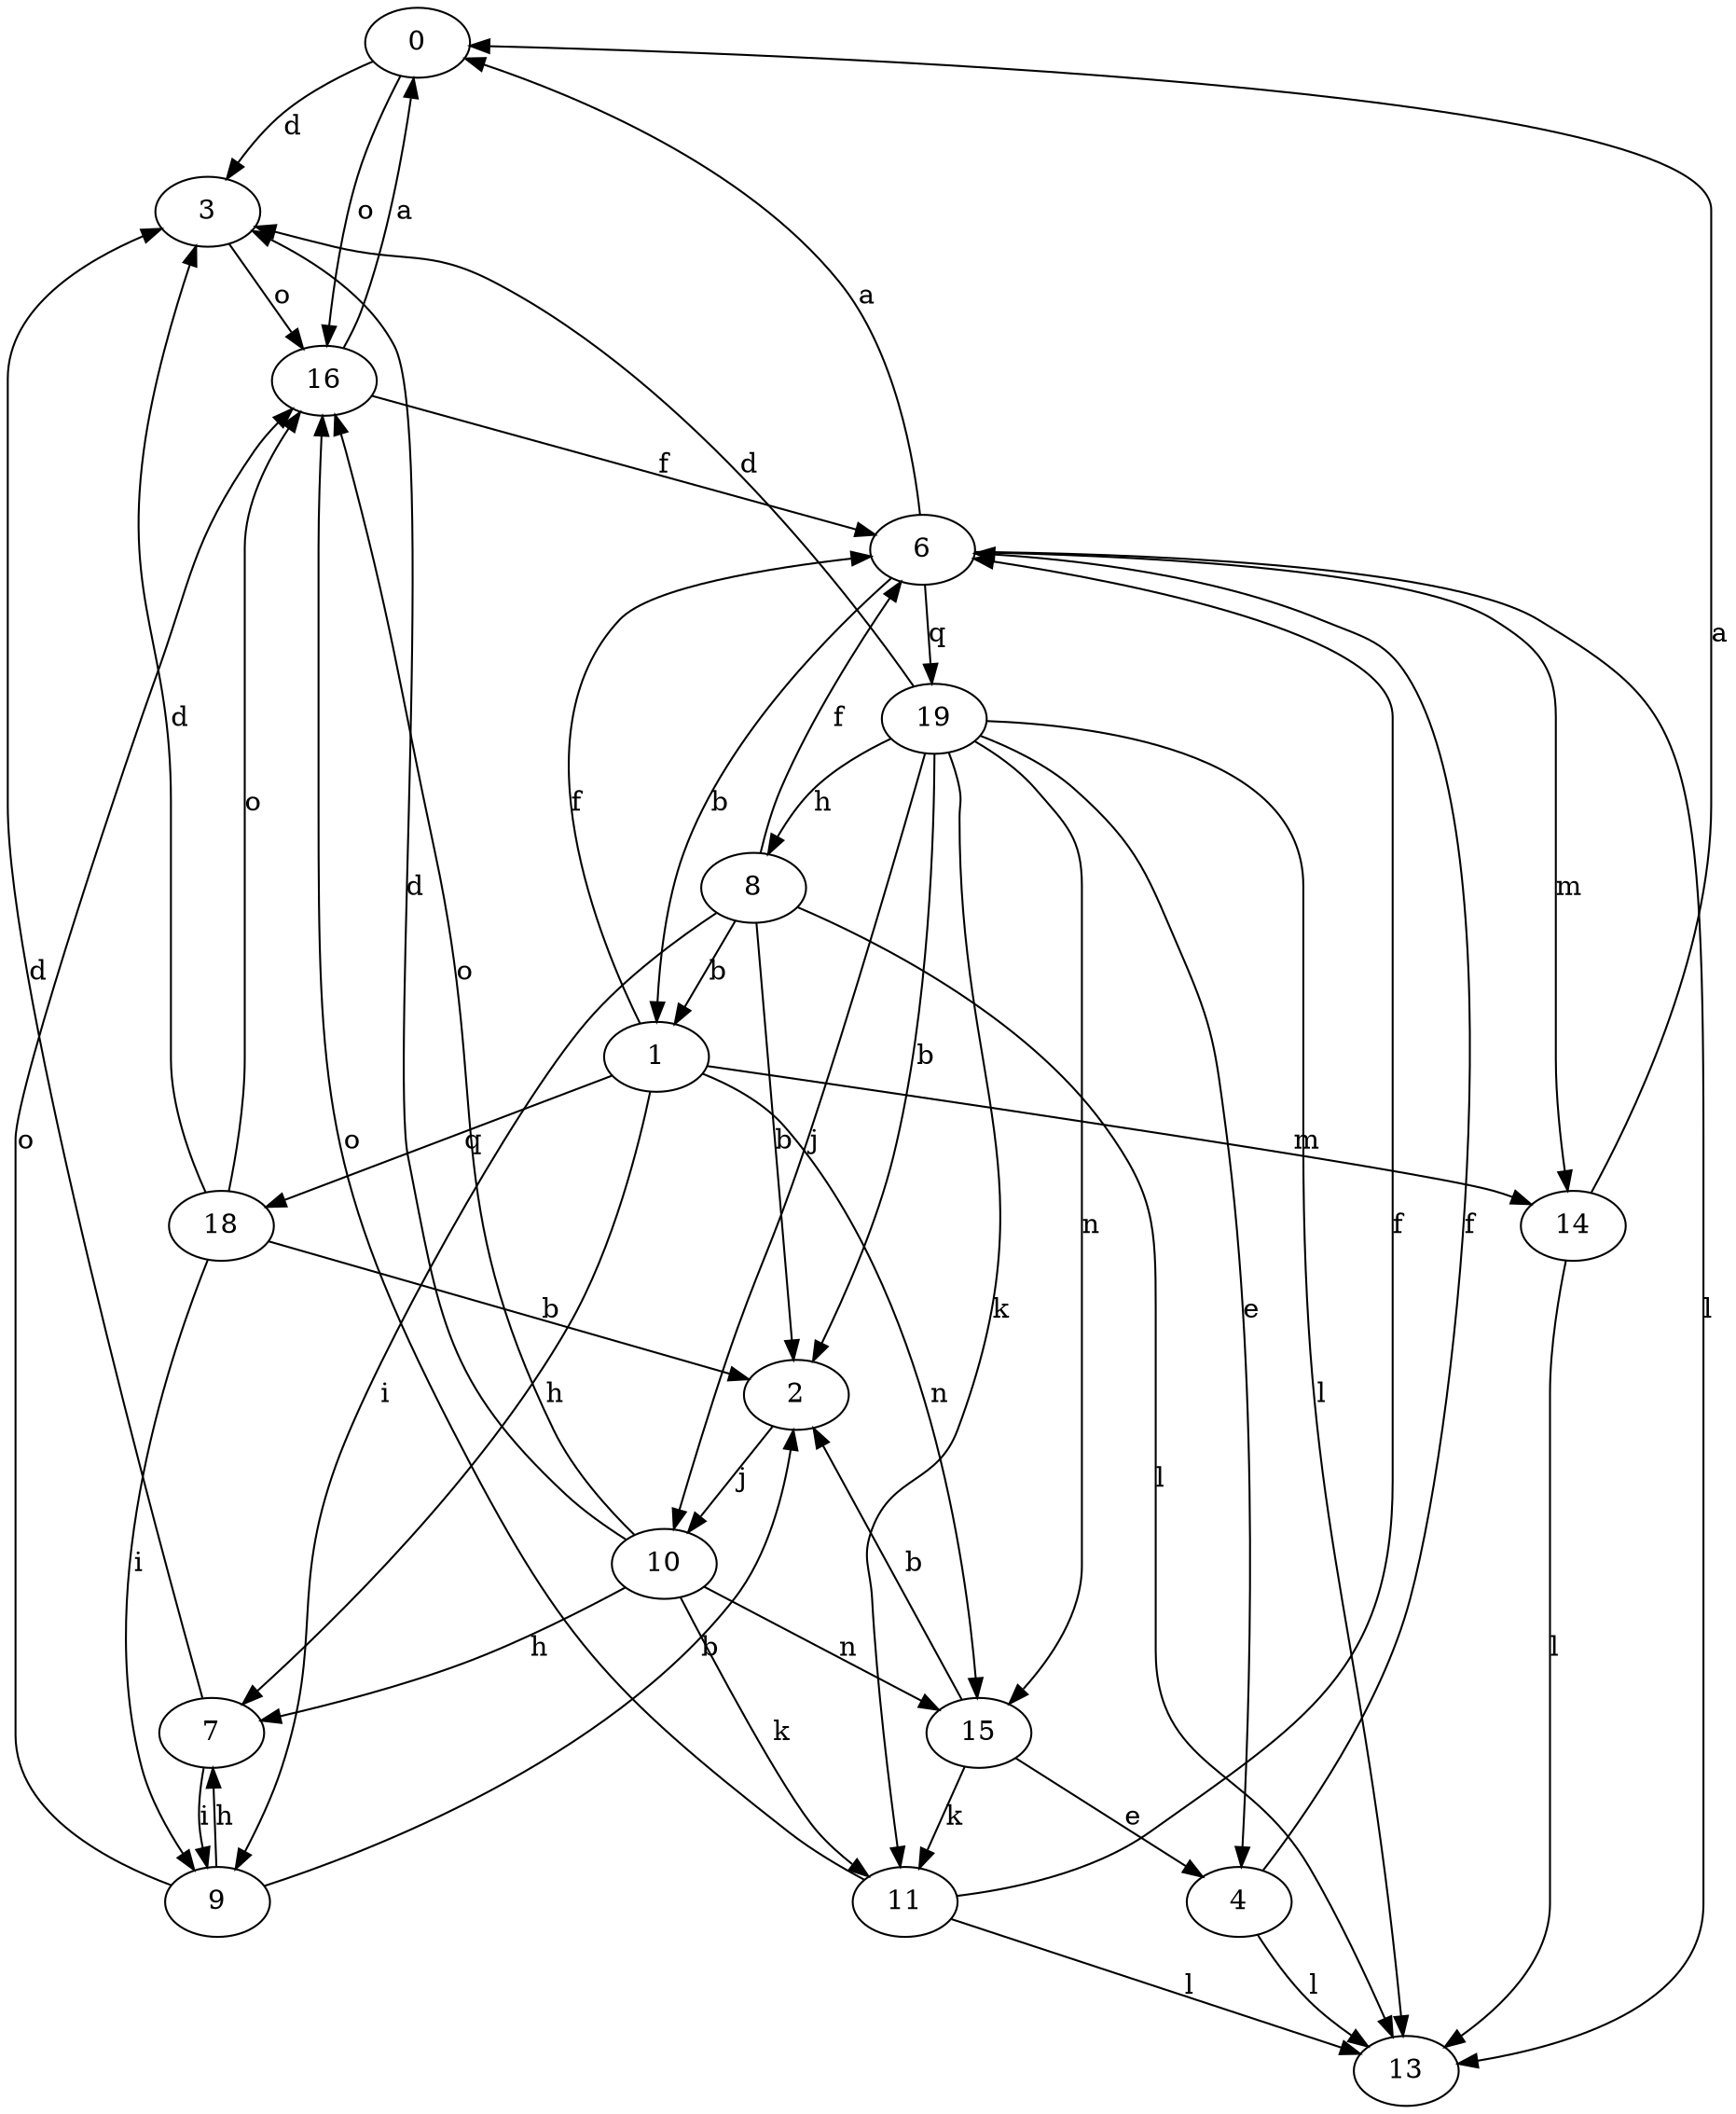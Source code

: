 strict digraph  {
0;
1;
2;
3;
4;
6;
7;
8;
9;
10;
11;
13;
14;
15;
16;
18;
19;
0 -> 3  [label=d];
0 -> 16  [label=o];
1 -> 6  [label=f];
1 -> 7  [label=h];
1 -> 14  [label=m];
1 -> 15  [label=n];
1 -> 18  [label=q];
2 -> 10  [label=j];
3 -> 16  [label=o];
4 -> 6  [label=f];
4 -> 13  [label=l];
6 -> 0  [label=a];
6 -> 1  [label=b];
6 -> 13  [label=l];
6 -> 14  [label=m];
6 -> 19  [label=q];
7 -> 3  [label=d];
7 -> 9  [label=i];
8 -> 1  [label=b];
8 -> 2  [label=b];
8 -> 6  [label=f];
8 -> 9  [label=i];
8 -> 13  [label=l];
9 -> 2  [label=b];
9 -> 7  [label=h];
9 -> 16  [label=o];
10 -> 3  [label=d];
10 -> 7  [label=h];
10 -> 11  [label=k];
10 -> 15  [label=n];
10 -> 16  [label=o];
11 -> 6  [label=f];
11 -> 13  [label=l];
11 -> 16  [label=o];
14 -> 0  [label=a];
14 -> 13  [label=l];
15 -> 2  [label=b];
15 -> 4  [label=e];
15 -> 11  [label=k];
16 -> 0  [label=a];
16 -> 6  [label=f];
18 -> 2  [label=b];
18 -> 3  [label=d];
18 -> 9  [label=i];
18 -> 16  [label=o];
19 -> 2  [label=b];
19 -> 3  [label=d];
19 -> 4  [label=e];
19 -> 8  [label=h];
19 -> 10  [label=j];
19 -> 11  [label=k];
19 -> 13  [label=l];
19 -> 15  [label=n];
}

